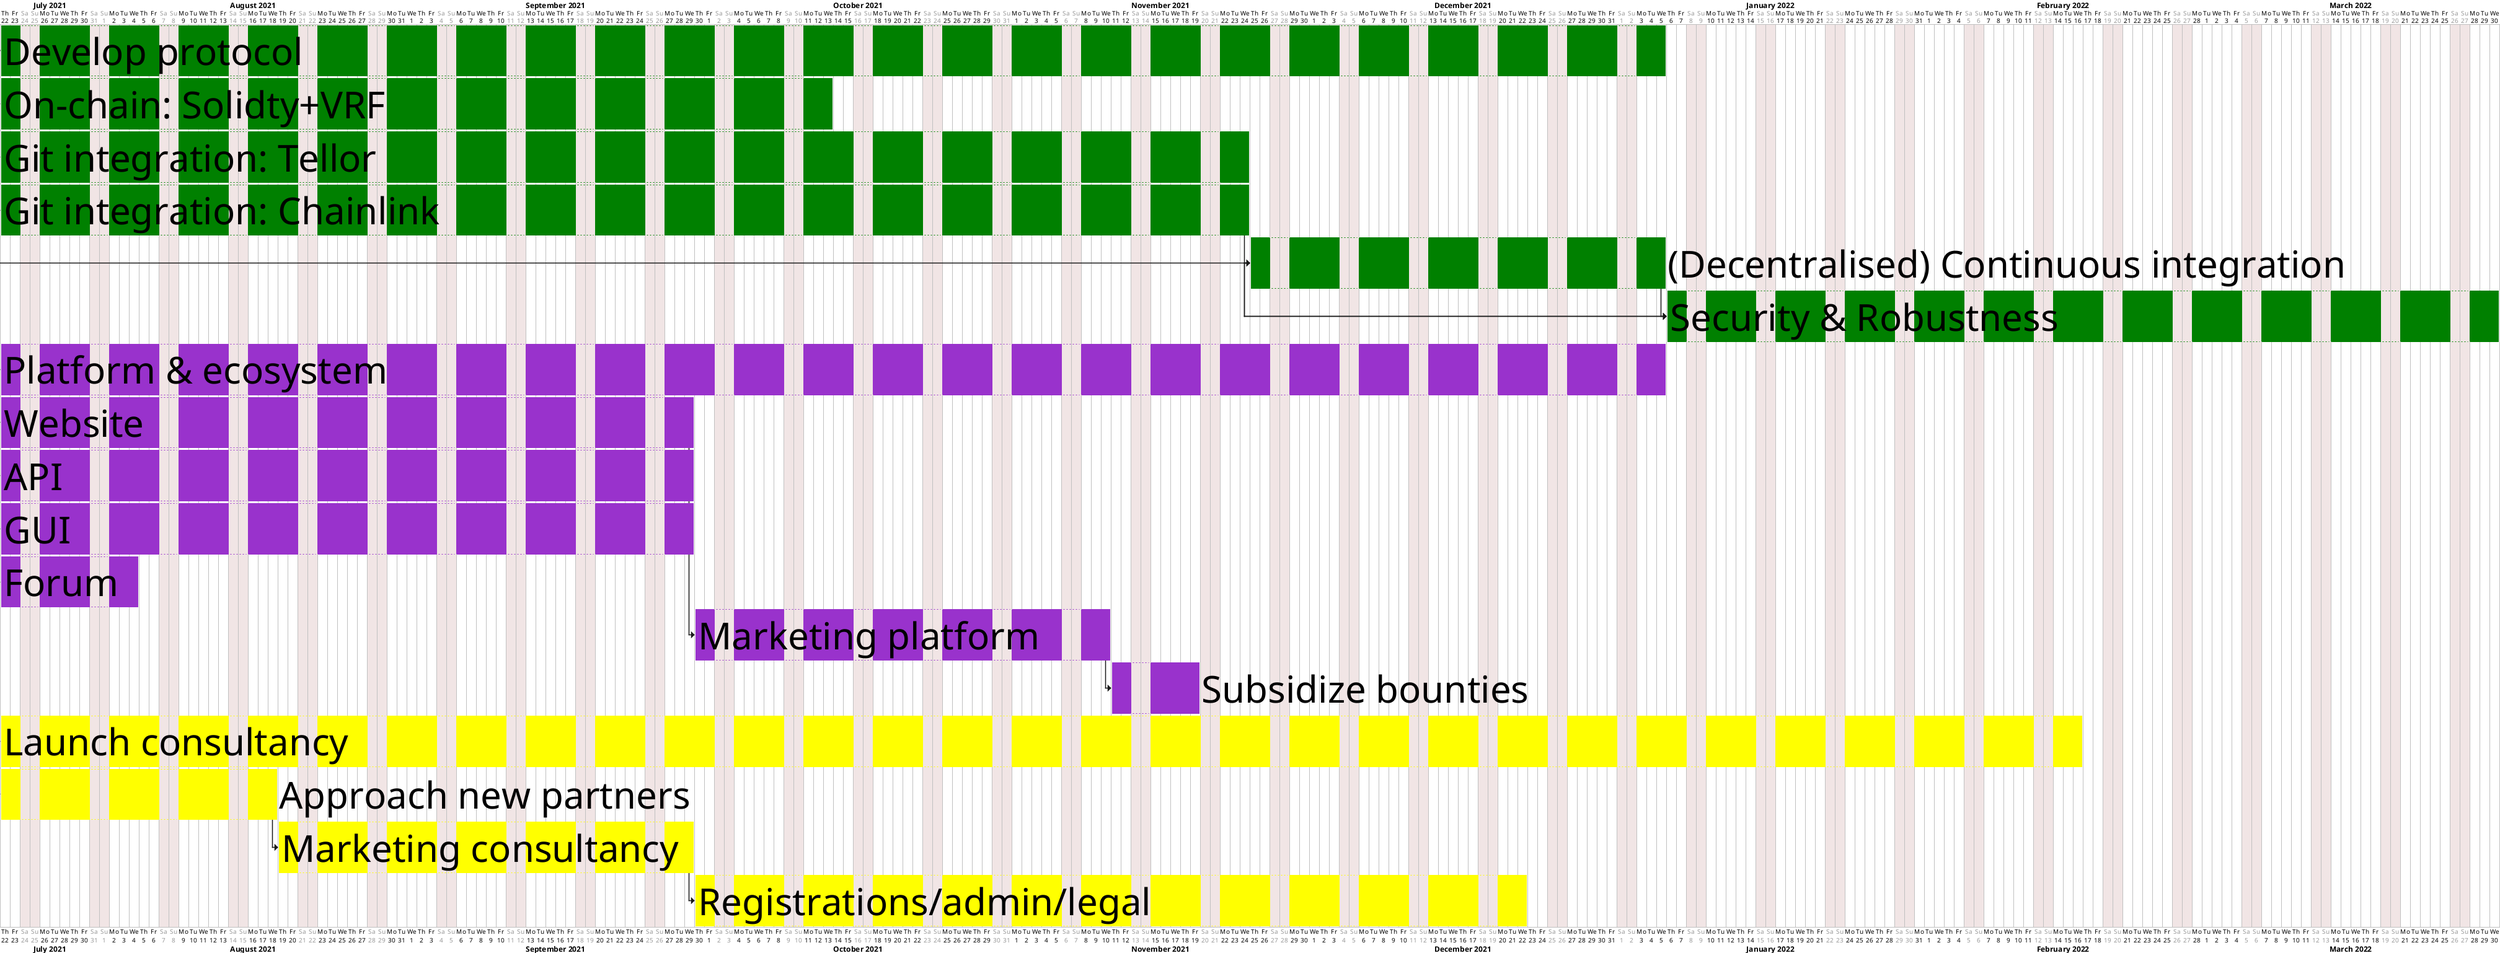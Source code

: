@startgantt
project starts the 2021/07-22
saturday are closed
sunday are closed
skinparam classFontSize 100

[<size:60>Develop protocol] as [0] lasts 120 days
[<size:60>On-chain: Solidty+VRF] as [0_0] lasts 60 days
[<size:60>Git integration: Tellor] as [0_1] lasts 90 days
[<size:60>Git integration: Chainlink] as [0_2] lasts 90 days
[<size:60>(Decentralised) Continuous integration] as [0_2_0] lasts 30 days
[<size:60>Security & Robustness] as [0_2_1] lasts 60 days
[<size:60>(Decentralised) Continuous integration] as [0_2_0] lasts 30 days
[<size:60>Security & Robustness] as [0_2_1] lasts 60 days
[<size:60>Security & Robustness] as [0_2_1] lasts 60 days

[<size:60>Platform & ecosystem] as [1] lasts 120 days
[<size:60>Website] as [1_0] lasts 50 days
[<size:60>API] as [1_0_0] lasts 50 days
[<size:60>GUI] as [1_0_1] lasts 50 days
[<size:60>Forum] as [1_0_2] lasts 10 days
[<size:60>Marketing platform] as [1_1] lasts 30 days
[<size:60>Subsidize bounties] as [1_2] lasts 7 days

[<size:60>Launch consultancy] as [2] lasts 150 days
[<size:60>Approach new partners] as [2_0] lasts 20 days
[<size:60>Marketing consultancy] as [2_1] lasts 30 days
[<size:60>Registrations/admin/legal] as [2_2] lasts 60 days

[0_0] starts at [0]'s start
[0_1] starts at [0]'s start
[0_2] starts at [0]'s start
[0_2_0] starts at [0_2]'s end
[0_2_1] starts at [0_2_0]'s end
[0_2_0] starts at [0_2]'s start
[0_2_1] starts at [0_2_0]'s start
[0_2_1] starts at [0_2_0]'s start
[1] starts at [0]'s start

[1_0] starts at [1]'s start
[1_1] starts at [1_0]'s end
[1_2] starts at [1_1]'s end
[1_0_0] starts at [1_0]'s start
[1_0_1] starts at [0]'s start
[1_0_2] starts at [0]'s start
[2] starts at [0]'s start

[2_0] starts at [2]'s start
[2_1] starts at [2_0]'s end
[2_2] starts at [2_1]'s end

[0]  is colored in Green
[0_0]  is colored in Green
[0_1]  is colored in Green
[0_2]  is colored in Green
[0_2_0]  is colored in Green
[0_2_1]  is colored in Green
[0_2_0]  is colored in Green
[0_2_1]  is colored in Green
[0_2_1]  is colored in Green


[1]  is colored in DarkOrchid
[1_0]  is colored in DarkOrchid
[1_0_0]  is colored in DarkOrchid
[1_0_1]  is colored in DarkOrchid
[1_0_2]  is colored in DarkOrchid
[1_1]  is colored in DarkOrchid
[1_2]  is colored in DarkOrchid


[2]  is colored in Yellow
[2_0]  is colored in Yellow
[2_1]  is colored in Yellow
[2_2]  is colored in Yellow

@endgantt
